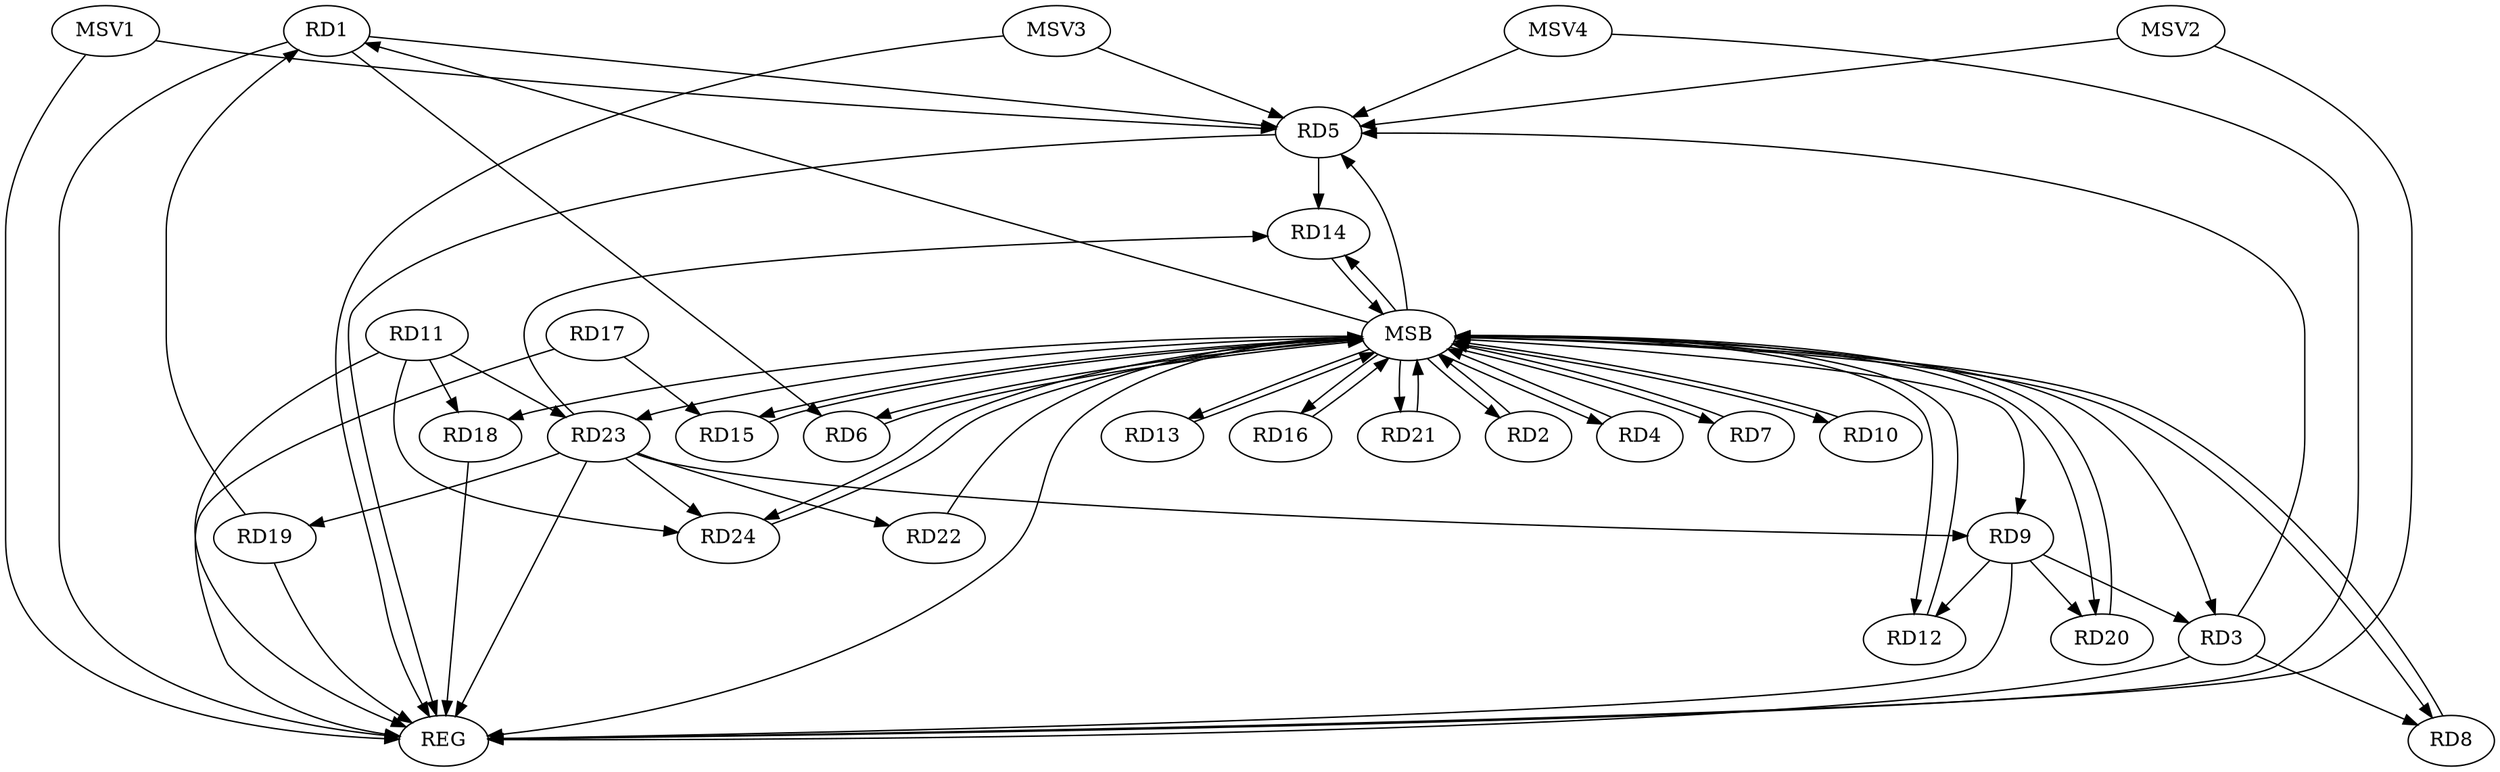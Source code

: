 strict digraph G {
  RD1 [ label="RD1" ];
  RD2 [ label="RD2" ];
  RD3 [ label="RD3" ];
  RD4 [ label="RD4" ];
  RD5 [ label="RD5" ];
  RD6 [ label="RD6" ];
  RD7 [ label="RD7" ];
  RD8 [ label="RD8" ];
  RD9 [ label="RD9" ];
  RD10 [ label="RD10" ];
  RD11 [ label="RD11" ];
  RD12 [ label="RD12" ];
  RD13 [ label="RD13" ];
  RD14 [ label="RD14" ];
  RD15 [ label="RD15" ];
  RD16 [ label="RD16" ];
  RD17 [ label="RD17" ];
  RD18 [ label="RD18" ];
  RD19 [ label="RD19" ];
  RD20 [ label="RD20" ];
  RD21 [ label="RD21" ];
  RD22 [ label="RD22" ];
  RD23 [ label="RD23" ];
  RD24 [ label="RD24" ];
  REG [ label="REG" ];
  MSB [ label="MSB" ];
  MSV1 [ label="MSV1" ];
  MSV2 [ label="MSV2" ];
  MSV3 [ label="MSV3" ];
  MSV4 [ label="MSV4" ];
  RD1 -> RD5;
  RD1 -> RD6;
  RD19 -> RD1;
  RD3 -> RD5;
  RD3 -> RD8;
  RD9 -> RD3;
  RD5 -> RD14;
  RD9 -> RD12;
  RD9 -> RD20;
  RD23 -> RD9;
  RD11 -> RD18;
  RD11 -> RD23;
  RD11 -> RD24;
  RD23 -> RD14;
  RD17 -> RD15;
  RD23 -> RD19;
  RD23 -> RD22;
  RD23 -> RD24;
  RD1 -> REG;
  RD3 -> REG;
  RD5 -> REG;
  RD9 -> REG;
  RD11 -> REG;
  RD17 -> REG;
  RD18 -> REG;
  RD19 -> REG;
  RD23 -> REG;
  RD2 -> MSB;
  MSB -> RD10;
  MSB -> RD15;
  MSB -> RD16;
  MSB -> RD20;
  MSB -> REG;
  RD4 -> MSB;
  MSB -> RD7;
  MSB -> RD8;
  MSB -> RD24;
  RD6 -> MSB;
  MSB -> RD3;
  MSB -> RD4;
  MSB -> RD12;
  RD7 -> MSB;
  MSB -> RD6;
  RD8 -> MSB;
  MSB -> RD2;
  MSB -> RD21;
  RD10 -> MSB;
  MSB -> RD5;
  MSB -> RD13;
  MSB -> RD14;
  RD12 -> MSB;
  MSB -> RD23;
  RD13 -> MSB;
  MSB -> RD9;
  RD14 -> MSB;
  RD15 -> MSB;
  MSB -> RD1;
  RD16 -> MSB;
  RD20 -> MSB;
  RD21 -> MSB;
  MSB -> RD18;
  RD22 -> MSB;
  RD24 -> MSB;
  MSV1 -> RD5;
  MSV1 -> REG;
  MSV2 -> RD5;
  MSV2 -> REG;
  MSV3 -> RD5;
  MSV4 -> RD5;
  MSV3 -> REG;
  MSV4 -> REG;
}
